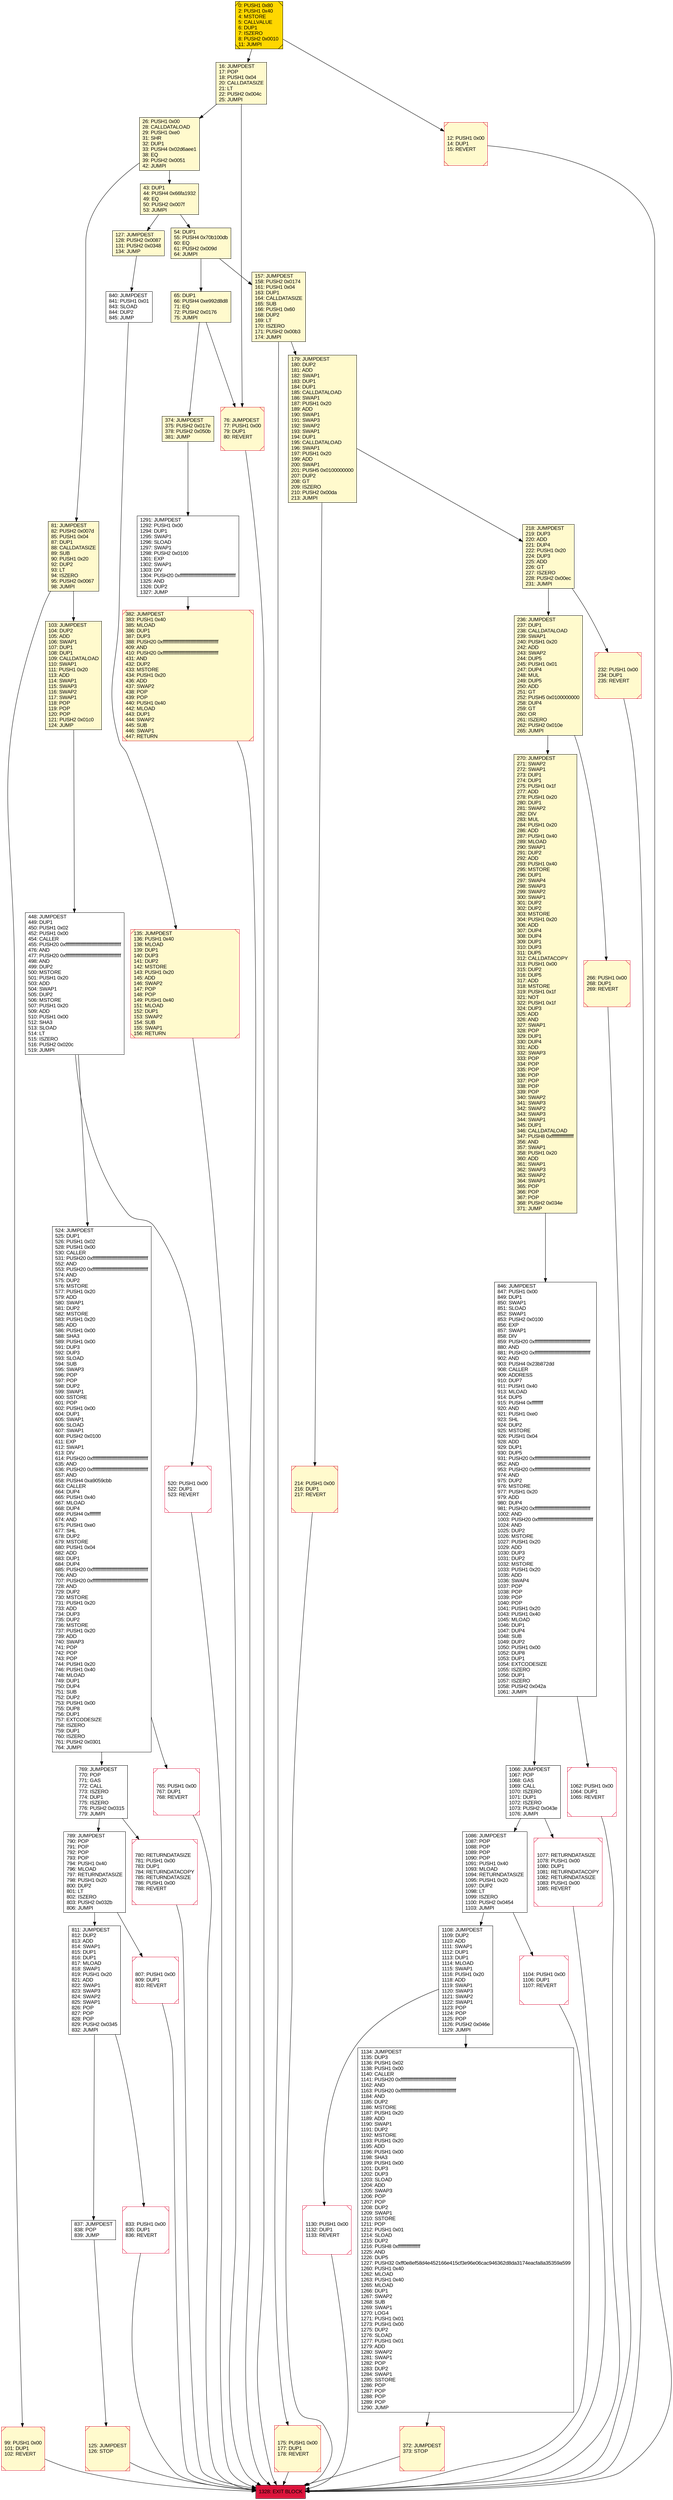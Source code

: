 digraph G {
bgcolor=transparent rankdir=UD;
node [shape=box style=filled color=black fillcolor=white fontname=arial fontcolor=black];
54 [label="54: DUP1\l55: PUSH4 0x70b100db\l60: EQ\l61: PUSH2 0x009d\l64: JUMPI\l" fillcolor=lemonchiffon ];
16 [label="16: JUMPDEST\l17: POP\l18: PUSH1 0x04\l20: CALLDATASIZE\l21: LT\l22: PUSH2 0x004c\l25: JUMPI\l" fillcolor=lemonchiffon ];
807 [label="807: PUSH1 0x00\l809: DUP1\l810: REVERT\l" shape=Msquare color=crimson ];
1062 [label="1062: PUSH1 0x00\l1064: DUP1\l1065: REVERT\l" shape=Msquare color=crimson ];
769 [label="769: JUMPDEST\l770: POP\l771: GAS\l772: CALL\l773: ISZERO\l774: DUP1\l775: ISZERO\l776: PUSH2 0x0315\l779: JUMPI\l" ];
175 [label="175: PUSH1 0x00\l177: DUP1\l178: REVERT\l" fillcolor=lemonchiffon shape=Msquare color=crimson ];
157 [label="157: JUMPDEST\l158: PUSH2 0x0174\l161: PUSH1 0x04\l163: DUP1\l164: CALLDATASIZE\l165: SUB\l166: PUSH1 0x60\l168: DUP2\l169: LT\l170: ISZERO\l171: PUSH2 0x00b3\l174: JUMPI\l" fillcolor=lemonchiffon ];
43 [label="43: DUP1\l44: PUSH4 0x66fa1932\l49: EQ\l50: PUSH2 0x007f\l53: JUMPI\l" fillcolor=lemonchiffon ];
103 [label="103: JUMPDEST\l104: DUP2\l105: ADD\l106: SWAP1\l107: DUP1\l108: DUP1\l109: CALLDATALOAD\l110: SWAP1\l111: PUSH1 0x20\l113: ADD\l114: SWAP1\l115: SWAP3\l116: SWAP2\l117: SWAP1\l118: POP\l119: POP\l120: POP\l121: PUSH2 0x01c0\l124: JUMP\l" fillcolor=lemonchiffon ];
780 [label="780: RETURNDATASIZE\l781: PUSH1 0x00\l783: DUP1\l784: RETURNDATACOPY\l785: RETURNDATASIZE\l786: PUSH1 0x00\l788: REVERT\l" shape=Msquare color=crimson ];
0 [label="0: PUSH1 0x80\l2: PUSH1 0x40\l4: MSTORE\l5: CALLVALUE\l6: DUP1\l7: ISZERO\l8: PUSH2 0x0010\l11: JUMPI\l" fillcolor=lemonchiffon shape=Msquare fillcolor=gold ];
218 [label="218: JUMPDEST\l219: DUP3\l220: ADD\l221: DUP4\l222: PUSH1 0x20\l224: DUP3\l225: ADD\l226: GT\l227: ISZERO\l228: PUSH2 0x00ec\l231: JUMPI\l" fillcolor=lemonchiffon ];
840 [label="840: JUMPDEST\l841: PUSH1 0x01\l843: SLOAD\l844: DUP2\l845: JUMP\l" ];
65 [label="65: DUP1\l66: PUSH4 0xe992d8d8\l71: EQ\l72: PUSH2 0x0176\l75: JUMPI\l" fillcolor=lemonchiffon ];
448 [label="448: JUMPDEST\l449: DUP1\l450: PUSH1 0x02\l452: PUSH1 0x00\l454: CALLER\l455: PUSH20 0xffffffffffffffffffffffffffffffffffffffff\l476: AND\l477: PUSH20 0xffffffffffffffffffffffffffffffffffffffff\l498: AND\l499: DUP2\l500: MSTORE\l501: PUSH1 0x20\l503: ADD\l504: SWAP1\l505: DUP2\l506: MSTORE\l507: PUSH1 0x20\l509: ADD\l510: PUSH1 0x00\l512: SHA3\l513: SLOAD\l514: LT\l515: ISZERO\l516: PUSH2 0x020c\l519: JUMPI\l" ];
520 [label="520: PUSH1 0x00\l522: DUP1\l523: REVERT\l" shape=Msquare color=crimson ];
266 [label="266: PUSH1 0x00\l268: DUP1\l269: REVERT\l" fillcolor=lemonchiffon shape=Msquare color=crimson ];
524 [label="524: JUMPDEST\l525: DUP1\l526: PUSH1 0x02\l528: PUSH1 0x00\l530: CALLER\l531: PUSH20 0xffffffffffffffffffffffffffffffffffffffff\l552: AND\l553: PUSH20 0xffffffffffffffffffffffffffffffffffffffff\l574: AND\l575: DUP2\l576: MSTORE\l577: PUSH1 0x20\l579: ADD\l580: SWAP1\l581: DUP2\l582: MSTORE\l583: PUSH1 0x20\l585: ADD\l586: PUSH1 0x00\l588: SHA3\l589: PUSH1 0x00\l591: DUP3\l592: DUP3\l593: SLOAD\l594: SUB\l595: SWAP3\l596: POP\l597: POP\l598: DUP2\l599: SWAP1\l600: SSTORE\l601: POP\l602: PUSH1 0x00\l604: DUP1\l605: SWAP1\l606: SLOAD\l607: SWAP1\l608: PUSH2 0x0100\l611: EXP\l612: SWAP1\l613: DIV\l614: PUSH20 0xffffffffffffffffffffffffffffffffffffffff\l635: AND\l636: PUSH20 0xffffffffffffffffffffffffffffffffffffffff\l657: AND\l658: PUSH4 0xa9059cbb\l663: CALLER\l664: DUP4\l665: PUSH1 0x40\l667: MLOAD\l668: DUP4\l669: PUSH4 0xffffffff\l674: AND\l675: PUSH1 0xe0\l677: SHL\l678: DUP2\l679: MSTORE\l680: PUSH1 0x04\l682: ADD\l683: DUP1\l684: DUP4\l685: PUSH20 0xffffffffffffffffffffffffffffffffffffffff\l706: AND\l707: PUSH20 0xffffffffffffffffffffffffffffffffffffffff\l728: AND\l729: DUP2\l730: MSTORE\l731: PUSH1 0x20\l733: ADD\l734: DUP3\l735: DUP2\l736: MSTORE\l737: PUSH1 0x20\l739: ADD\l740: SWAP3\l741: POP\l742: POP\l743: POP\l744: PUSH1 0x20\l746: PUSH1 0x40\l748: MLOAD\l749: DUP1\l750: DUP4\l751: SUB\l752: DUP2\l753: PUSH1 0x00\l755: DUP8\l756: DUP1\l757: EXTCODESIZE\l758: ISZERO\l759: DUP1\l760: ISZERO\l761: PUSH2 0x0301\l764: JUMPI\l" ];
12 [label="12: PUSH1 0x00\l14: DUP1\l15: REVERT\l" fillcolor=lemonchiffon shape=Msquare color=crimson ];
382 [label="382: JUMPDEST\l383: PUSH1 0x40\l385: MLOAD\l386: DUP1\l387: DUP3\l388: PUSH20 0xffffffffffffffffffffffffffffffffffffffff\l409: AND\l410: PUSH20 0xffffffffffffffffffffffffffffffffffffffff\l431: AND\l432: DUP2\l433: MSTORE\l434: PUSH1 0x20\l436: ADD\l437: SWAP2\l438: POP\l439: POP\l440: PUSH1 0x40\l442: MLOAD\l443: DUP1\l444: SWAP2\l445: SUB\l446: SWAP1\l447: RETURN\l" fillcolor=lemonchiffon shape=Msquare color=crimson ];
1077 [label="1077: RETURNDATASIZE\l1078: PUSH1 0x00\l1080: DUP1\l1081: RETURNDATACOPY\l1082: RETURNDATASIZE\l1083: PUSH1 0x00\l1085: REVERT\l" shape=Msquare color=crimson ];
1328 [label="1328: EXIT BLOCK\l" fillcolor=crimson ];
135 [label="135: JUMPDEST\l136: PUSH1 0x40\l138: MLOAD\l139: DUP1\l140: DUP3\l141: DUP2\l142: MSTORE\l143: PUSH1 0x20\l145: ADD\l146: SWAP2\l147: POP\l148: POP\l149: PUSH1 0x40\l151: MLOAD\l152: DUP1\l153: SWAP2\l154: SUB\l155: SWAP1\l156: RETURN\l" fillcolor=lemonchiffon shape=Msquare color=crimson ];
26 [label="26: PUSH1 0x00\l28: CALLDATALOAD\l29: PUSH1 0xe0\l31: SHR\l32: DUP1\l33: PUSH4 0x02d6aee1\l38: EQ\l39: PUSH2 0x0051\l42: JUMPI\l" fillcolor=lemonchiffon ];
1086 [label="1086: JUMPDEST\l1087: POP\l1088: POP\l1089: POP\l1090: POP\l1091: PUSH1 0x40\l1093: MLOAD\l1094: RETURNDATASIZE\l1095: PUSH1 0x20\l1097: DUP2\l1098: LT\l1099: ISZERO\l1100: PUSH2 0x0454\l1103: JUMPI\l" ];
789 [label="789: JUMPDEST\l790: POP\l791: POP\l792: POP\l793: POP\l794: PUSH1 0x40\l796: MLOAD\l797: RETURNDATASIZE\l798: PUSH1 0x20\l800: DUP2\l801: LT\l802: ISZERO\l803: PUSH2 0x032b\l806: JUMPI\l" ];
179 [label="179: JUMPDEST\l180: DUP2\l181: ADD\l182: SWAP1\l183: DUP1\l184: DUP1\l185: CALLDATALOAD\l186: SWAP1\l187: PUSH1 0x20\l189: ADD\l190: SWAP1\l191: SWAP3\l192: SWAP2\l193: SWAP1\l194: DUP1\l195: CALLDATALOAD\l196: SWAP1\l197: PUSH1 0x20\l199: ADD\l200: SWAP1\l201: PUSH5 0x0100000000\l207: DUP2\l208: GT\l209: ISZERO\l210: PUSH2 0x00da\l213: JUMPI\l" fillcolor=lemonchiffon ];
1291 [label="1291: JUMPDEST\l1292: PUSH1 0x00\l1294: DUP1\l1295: SWAP1\l1296: SLOAD\l1297: SWAP1\l1298: PUSH2 0x0100\l1301: EXP\l1302: SWAP1\l1303: DIV\l1304: PUSH20 0xffffffffffffffffffffffffffffffffffffffff\l1325: AND\l1326: DUP2\l1327: JUMP\l" ];
99 [label="99: PUSH1 0x00\l101: DUP1\l102: REVERT\l" fillcolor=lemonchiffon shape=Msquare color=crimson ];
1066 [label="1066: JUMPDEST\l1067: POP\l1068: GAS\l1069: CALL\l1070: ISZERO\l1071: DUP1\l1072: ISZERO\l1073: PUSH2 0x043e\l1076: JUMPI\l" ];
270 [label="270: JUMPDEST\l271: SWAP2\l272: SWAP1\l273: DUP1\l274: DUP1\l275: PUSH1 0x1f\l277: ADD\l278: PUSH1 0x20\l280: DUP1\l281: SWAP2\l282: DIV\l283: MUL\l284: PUSH1 0x20\l286: ADD\l287: PUSH1 0x40\l289: MLOAD\l290: SWAP1\l291: DUP2\l292: ADD\l293: PUSH1 0x40\l295: MSTORE\l296: DUP1\l297: SWAP4\l298: SWAP3\l299: SWAP2\l300: SWAP1\l301: DUP2\l302: DUP2\l303: MSTORE\l304: PUSH1 0x20\l306: ADD\l307: DUP4\l308: DUP4\l309: DUP1\l310: DUP3\l311: DUP5\l312: CALLDATACOPY\l313: PUSH1 0x00\l315: DUP2\l316: DUP5\l317: ADD\l318: MSTORE\l319: PUSH1 0x1f\l321: NOT\l322: PUSH1 0x1f\l324: DUP3\l325: ADD\l326: AND\l327: SWAP1\l328: POP\l329: DUP1\l330: DUP4\l331: ADD\l332: SWAP3\l333: POP\l334: POP\l335: POP\l336: POP\l337: POP\l338: POP\l339: POP\l340: SWAP2\l341: SWAP3\l342: SWAP2\l343: SWAP3\l344: SWAP1\l345: DUP1\l346: CALLDATALOAD\l347: PUSH8 0xffffffffffffffff\l356: AND\l357: SWAP1\l358: PUSH1 0x20\l360: ADD\l361: SWAP1\l362: SWAP3\l363: SWAP2\l364: SWAP1\l365: POP\l366: POP\l367: POP\l368: PUSH2 0x034e\l371: JUMP\l" fillcolor=lemonchiffon ];
76 [label="76: JUMPDEST\l77: PUSH1 0x00\l79: DUP1\l80: REVERT\l" fillcolor=lemonchiffon shape=Msquare color=crimson ];
232 [label="232: PUSH1 0x00\l234: DUP1\l235: REVERT\l" fillcolor=lemonchiffon shape=Msquare color=crimson ];
1130 [label="1130: PUSH1 0x00\l1132: DUP1\l1133: REVERT\l" shape=Msquare color=crimson ];
1134 [label="1134: JUMPDEST\l1135: DUP3\l1136: PUSH1 0x02\l1138: PUSH1 0x00\l1140: CALLER\l1141: PUSH20 0xffffffffffffffffffffffffffffffffffffffff\l1162: AND\l1163: PUSH20 0xffffffffffffffffffffffffffffffffffffffff\l1184: AND\l1185: DUP2\l1186: MSTORE\l1187: PUSH1 0x20\l1189: ADD\l1190: SWAP1\l1191: DUP2\l1192: MSTORE\l1193: PUSH1 0x20\l1195: ADD\l1196: PUSH1 0x00\l1198: SHA3\l1199: PUSH1 0x00\l1201: DUP3\l1202: DUP3\l1203: SLOAD\l1204: ADD\l1205: SWAP3\l1206: POP\l1207: POP\l1208: DUP2\l1209: SWAP1\l1210: SSTORE\l1211: POP\l1212: PUSH1 0x01\l1214: SLOAD\l1215: DUP2\l1216: PUSH8 0xffffffffffffffff\l1225: AND\l1226: DUP5\l1227: PUSH32 0xff0e8ef58d4e452166e415cf3e96e06cac946362d8da3174eacfa8a35359a599\l1260: PUSH1 0x40\l1262: MLOAD\l1263: PUSH1 0x40\l1265: MLOAD\l1266: DUP1\l1267: SWAP2\l1268: SUB\l1269: SWAP1\l1270: LOG4\l1271: PUSH1 0x01\l1273: PUSH1 0x00\l1275: DUP2\l1276: SLOAD\l1277: PUSH1 0x01\l1279: ADD\l1280: SWAP2\l1281: SWAP1\l1282: POP\l1283: DUP2\l1284: SWAP1\l1285: SSTORE\l1286: POP\l1287: POP\l1288: POP\l1289: POP\l1290: JUMP\l" ];
765 [label="765: PUSH1 0x00\l767: DUP1\l768: REVERT\l" shape=Msquare color=crimson ];
236 [label="236: JUMPDEST\l237: DUP1\l238: CALLDATALOAD\l239: SWAP1\l240: PUSH1 0x20\l242: ADD\l243: SWAP2\l244: DUP5\l245: PUSH1 0x01\l247: DUP4\l248: MUL\l249: DUP5\l250: ADD\l251: GT\l252: PUSH5 0x0100000000\l258: DUP4\l259: GT\l260: OR\l261: ISZERO\l262: PUSH2 0x010e\l265: JUMPI\l" fillcolor=lemonchiffon ];
372 [label="372: JUMPDEST\l373: STOP\l" fillcolor=lemonchiffon shape=Msquare color=crimson ];
833 [label="833: PUSH1 0x00\l835: DUP1\l836: REVERT\l" shape=Msquare color=crimson ];
837 [label="837: JUMPDEST\l838: POP\l839: JUMP\l" ];
125 [label="125: JUMPDEST\l126: STOP\l" fillcolor=lemonchiffon shape=Msquare color=crimson ];
811 [label="811: JUMPDEST\l812: DUP2\l813: ADD\l814: SWAP1\l815: DUP1\l816: DUP1\l817: MLOAD\l818: SWAP1\l819: PUSH1 0x20\l821: ADD\l822: SWAP1\l823: SWAP3\l824: SWAP2\l825: SWAP1\l826: POP\l827: POP\l828: POP\l829: PUSH2 0x0345\l832: JUMPI\l" ];
1108 [label="1108: JUMPDEST\l1109: DUP2\l1110: ADD\l1111: SWAP1\l1112: DUP1\l1113: DUP1\l1114: MLOAD\l1115: SWAP1\l1116: PUSH1 0x20\l1118: ADD\l1119: SWAP1\l1120: SWAP3\l1121: SWAP2\l1122: SWAP1\l1123: POP\l1124: POP\l1125: POP\l1126: PUSH2 0x046e\l1129: JUMPI\l" ];
127 [label="127: JUMPDEST\l128: PUSH2 0x0087\l131: PUSH2 0x0348\l134: JUMP\l" fillcolor=lemonchiffon ];
1104 [label="1104: PUSH1 0x00\l1106: DUP1\l1107: REVERT\l" shape=Msquare color=crimson ];
214 [label="214: PUSH1 0x00\l216: DUP1\l217: REVERT\l" fillcolor=lemonchiffon shape=Msquare color=crimson ];
374 [label="374: JUMPDEST\l375: PUSH2 0x017e\l378: PUSH2 0x050b\l381: JUMP\l" fillcolor=lemonchiffon ];
81 [label="81: JUMPDEST\l82: PUSH2 0x007d\l85: PUSH1 0x04\l87: DUP1\l88: CALLDATASIZE\l89: SUB\l90: PUSH1 0x20\l92: DUP2\l93: LT\l94: ISZERO\l95: PUSH2 0x0067\l98: JUMPI\l" fillcolor=lemonchiffon ];
846 [label="846: JUMPDEST\l847: PUSH1 0x00\l849: DUP1\l850: SWAP1\l851: SLOAD\l852: SWAP1\l853: PUSH2 0x0100\l856: EXP\l857: SWAP1\l858: DIV\l859: PUSH20 0xffffffffffffffffffffffffffffffffffffffff\l880: AND\l881: PUSH20 0xffffffffffffffffffffffffffffffffffffffff\l902: AND\l903: PUSH4 0x23b872dd\l908: CALLER\l909: ADDRESS\l910: DUP7\l911: PUSH1 0x40\l913: MLOAD\l914: DUP5\l915: PUSH4 0xffffffff\l920: AND\l921: PUSH1 0xe0\l923: SHL\l924: DUP2\l925: MSTORE\l926: PUSH1 0x04\l928: ADD\l929: DUP1\l930: DUP5\l931: PUSH20 0xffffffffffffffffffffffffffffffffffffffff\l952: AND\l953: PUSH20 0xffffffffffffffffffffffffffffffffffffffff\l974: AND\l975: DUP2\l976: MSTORE\l977: PUSH1 0x20\l979: ADD\l980: DUP4\l981: PUSH20 0xffffffffffffffffffffffffffffffffffffffff\l1002: AND\l1003: PUSH20 0xffffffffffffffffffffffffffffffffffffffff\l1024: AND\l1025: DUP2\l1026: MSTORE\l1027: PUSH1 0x20\l1029: ADD\l1030: DUP3\l1031: DUP2\l1032: MSTORE\l1033: PUSH1 0x20\l1035: ADD\l1036: SWAP4\l1037: POP\l1038: POP\l1039: POP\l1040: POP\l1041: PUSH1 0x20\l1043: PUSH1 0x40\l1045: MLOAD\l1046: DUP1\l1047: DUP4\l1048: SUB\l1049: DUP2\l1050: PUSH1 0x00\l1052: DUP8\l1053: DUP1\l1054: EXTCODESIZE\l1055: ISZERO\l1056: DUP1\l1057: ISZERO\l1058: PUSH2 0x042a\l1061: JUMPI\l" ];
157 -> 175;
135 -> 1328;
448 -> 524;
837 -> 125;
811 -> 837;
54 -> 157;
448 -> 520;
811 -> 833;
43 -> 54;
1291 -> 382;
520 -> 1328;
266 -> 1328;
236 -> 270;
0 -> 16;
12 -> 1328;
382 -> 1328;
1077 -> 1328;
769 -> 780;
179 -> 218;
524 -> 769;
54 -> 65;
780 -> 1328;
1108 -> 1134;
26 -> 43;
840 -> 135;
103 -> 448;
157 -> 179;
0 -> 12;
769 -> 789;
807 -> 1328;
1062 -> 1328;
1134 -> 372;
81 -> 99;
789 -> 807;
1108 -> 1130;
16 -> 26;
175 -> 1328;
270 -> 846;
846 -> 1066;
1104 -> 1328;
26 -> 81;
218 -> 236;
214 -> 1328;
374 -> 1291;
1086 -> 1104;
1086 -> 1108;
179 -> 214;
16 -> 76;
372 -> 1328;
833 -> 1328;
789 -> 811;
218 -> 232;
125 -> 1328;
65 -> 374;
43 -> 127;
81 -> 103;
765 -> 1328;
1066 -> 1077;
65 -> 76;
127 -> 840;
524 -> 765;
99 -> 1328;
236 -> 266;
76 -> 1328;
232 -> 1328;
846 -> 1062;
1066 -> 1086;
1130 -> 1328;
}
